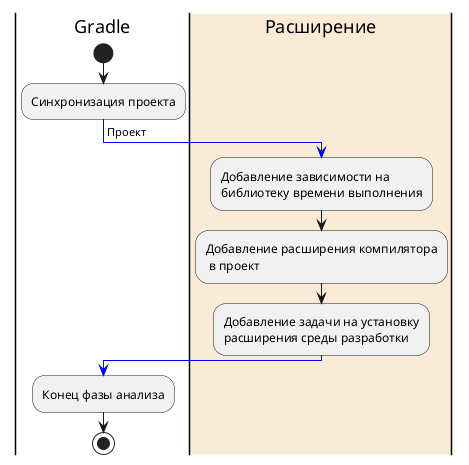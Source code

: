 @startuml

|Gradle|
start
:Синхронизация проекта;
 -[#blue]-> Проект;
|#AntiqueWhite|Расширение|
:Добавление зависимости на
библиотеку времени выполнения;
:Добавление расширения компилятора
 в проект;
:Добавление задачи на установку
расширения среды разработки;
 -[#blue]->;
|Gradle|
:Конец фазы анализа;
stop

@enduml